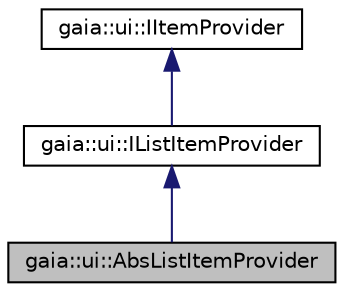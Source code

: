 digraph G
{
  edge [fontname="Helvetica",fontsize="10",labelfontname="Helvetica",labelfontsize="10"];
  node [fontname="Helvetica",fontsize="10",shape=record];
  Node1 [label="gaia::ui::AbsListItemProvider",height=0.2,width=0.4,color="black", fillcolor="grey75", style="filled" fontcolor="black"];
  Node2 -> Node1 [dir=back,color="midnightblue",fontsize="10",style="solid",fontname="Helvetica"];
  Node2 [label="gaia::ui::IListItemProvider",height=0.2,width=0.4,color="black", fillcolor="white", style="filled",URL="$da/d2d/classgaia_1_1ui_1_1_i_list_item_provider.html",tooltip="Extended Adapter that is the bridge between a ListView and the data that backs the list..."];
  Node3 -> Node2 [dir=back,color="midnightblue",fontsize="10",style="solid",fontname="Helvetica"];
  Node3 [label="gaia::ui::IItemProvider",height=0.2,width=0.4,color="black", fillcolor="white", style="filled",URL="$d3/df2/classgaia_1_1ui_1_1_i_item_provider.html",tooltip="An IItemProvider object acts as a bridge between an ListWidget and the underlying data for that widge..."];
}
